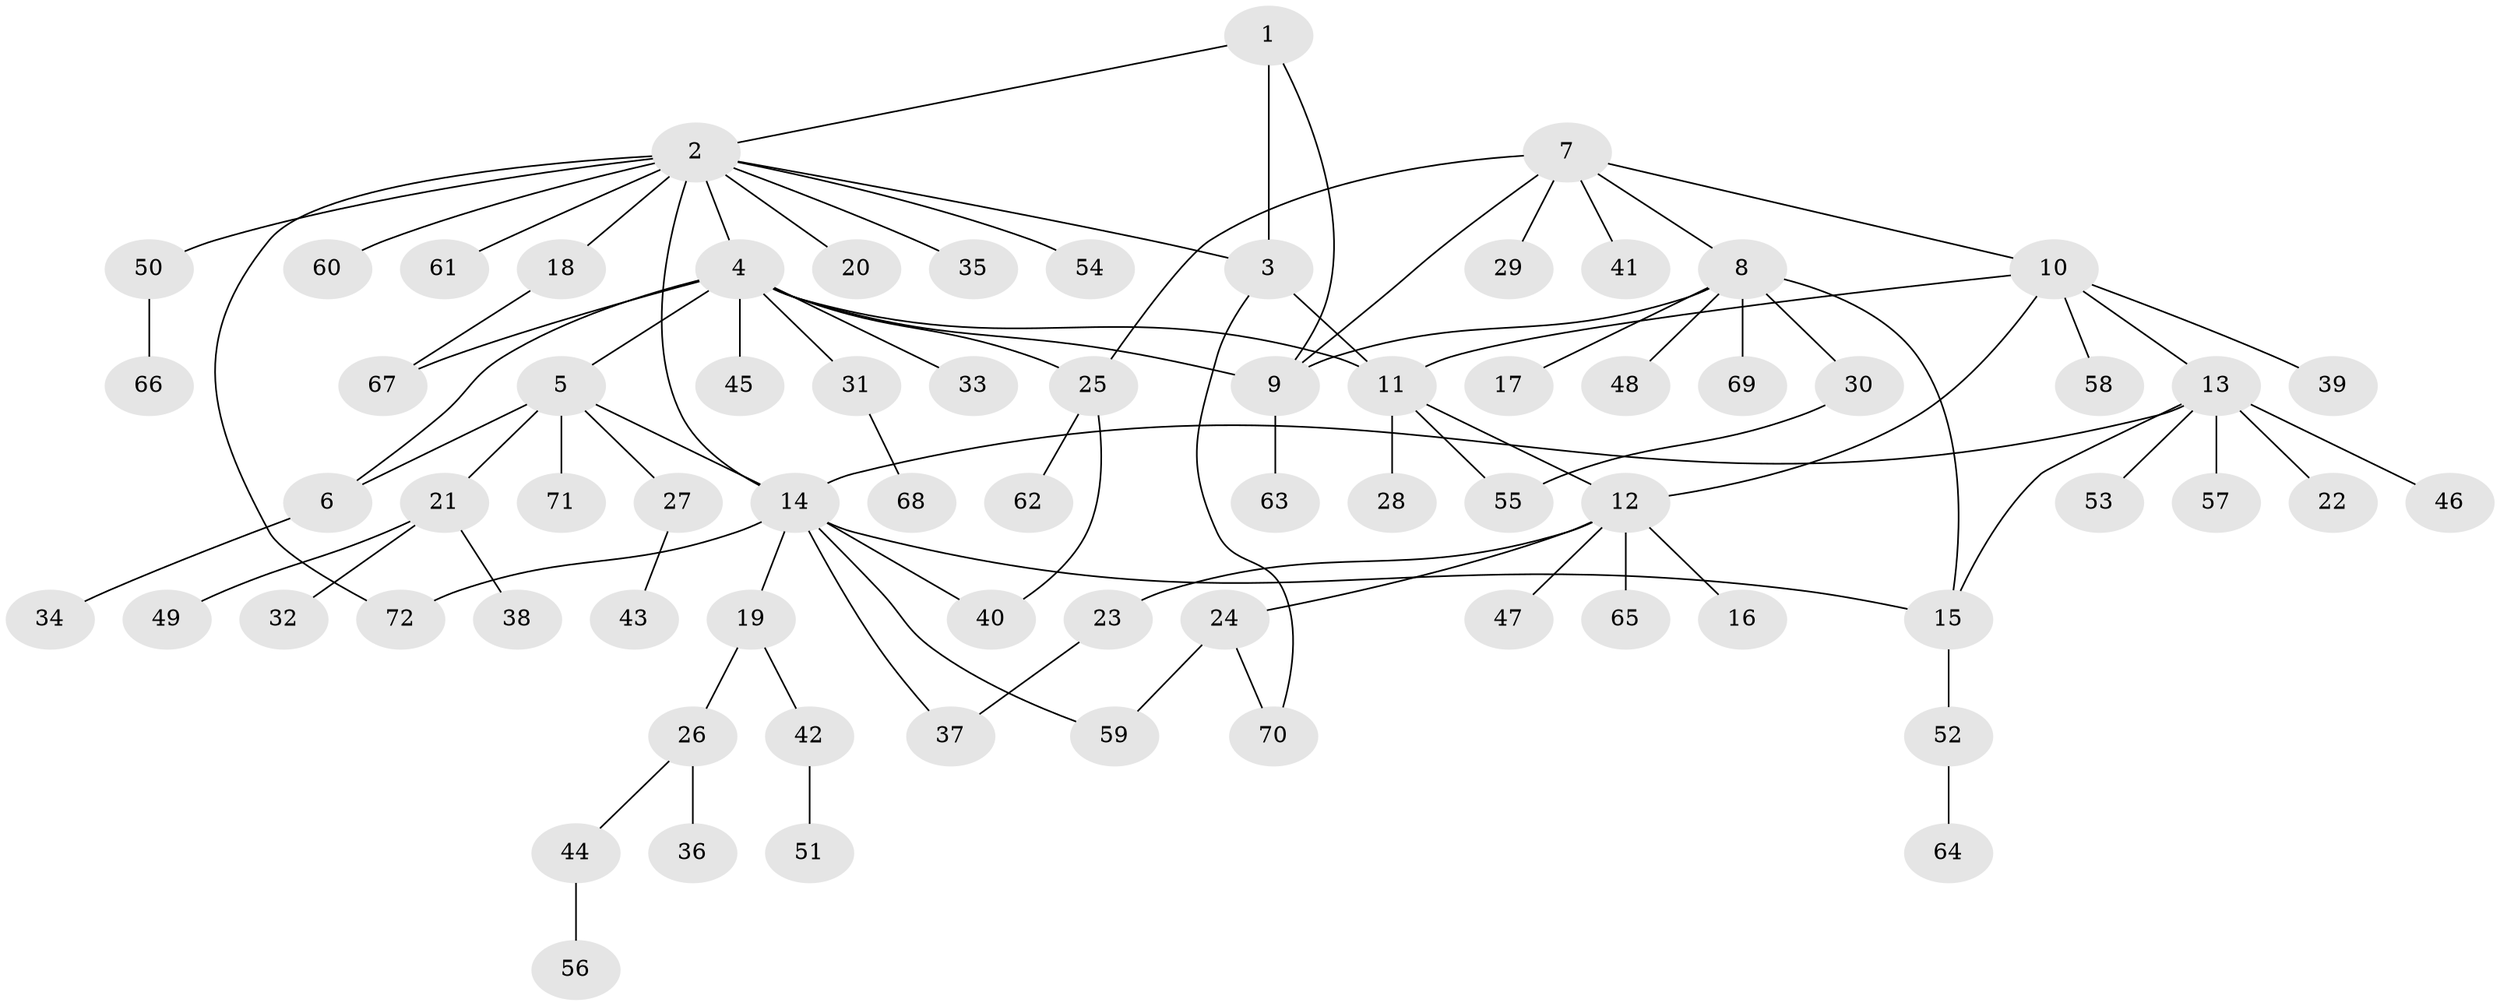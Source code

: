 // coarse degree distribution, {4: 0.05660377358490566, 11: 0.018867924528301886, 10: 0.03773584905660377, 7: 0.018867924528301886, 9: 0.05660377358490566, 6: 0.018867924528301886, 1: 0.6226415094339622, 3: 0.03773584905660377, 2: 0.1320754716981132}
// Generated by graph-tools (version 1.1) at 2025/42/03/06/25 10:42:11]
// undirected, 72 vertices, 90 edges
graph export_dot {
graph [start="1"]
  node [color=gray90,style=filled];
  1;
  2;
  3;
  4;
  5;
  6;
  7;
  8;
  9;
  10;
  11;
  12;
  13;
  14;
  15;
  16;
  17;
  18;
  19;
  20;
  21;
  22;
  23;
  24;
  25;
  26;
  27;
  28;
  29;
  30;
  31;
  32;
  33;
  34;
  35;
  36;
  37;
  38;
  39;
  40;
  41;
  42;
  43;
  44;
  45;
  46;
  47;
  48;
  49;
  50;
  51;
  52;
  53;
  54;
  55;
  56;
  57;
  58;
  59;
  60;
  61;
  62;
  63;
  64;
  65;
  66;
  67;
  68;
  69;
  70;
  71;
  72;
  1 -- 2;
  1 -- 3;
  1 -- 9;
  2 -- 3;
  2 -- 4;
  2 -- 14;
  2 -- 18;
  2 -- 20;
  2 -- 35;
  2 -- 50;
  2 -- 54;
  2 -- 60;
  2 -- 61;
  2 -- 72;
  3 -- 11;
  3 -- 70;
  4 -- 5;
  4 -- 6;
  4 -- 9;
  4 -- 11;
  4 -- 25;
  4 -- 31;
  4 -- 33;
  4 -- 45;
  4 -- 67;
  5 -- 6;
  5 -- 14;
  5 -- 21;
  5 -- 27;
  5 -- 71;
  6 -- 34;
  7 -- 8;
  7 -- 9;
  7 -- 10;
  7 -- 25;
  7 -- 29;
  7 -- 41;
  8 -- 9;
  8 -- 15;
  8 -- 17;
  8 -- 30;
  8 -- 48;
  8 -- 69;
  9 -- 63;
  10 -- 11;
  10 -- 12;
  10 -- 13;
  10 -- 39;
  10 -- 58;
  11 -- 12;
  11 -- 28;
  11 -- 55;
  12 -- 16;
  12 -- 23;
  12 -- 24;
  12 -- 47;
  12 -- 65;
  13 -- 14;
  13 -- 15;
  13 -- 22;
  13 -- 46;
  13 -- 53;
  13 -- 57;
  14 -- 15;
  14 -- 19;
  14 -- 37;
  14 -- 40;
  14 -- 59;
  14 -- 72;
  15 -- 52;
  18 -- 67;
  19 -- 26;
  19 -- 42;
  21 -- 32;
  21 -- 38;
  21 -- 49;
  23 -- 37;
  24 -- 59;
  24 -- 70;
  25 -- 40;
  25 -- 62;
  26 -- 36;
  26 -- 44;
  27 -- 43;
  30 -- 55;
  31 -- 68;
  42 -- 51;
  44 -- 56;
  50 -- 66;
  52 -- 64;
}
